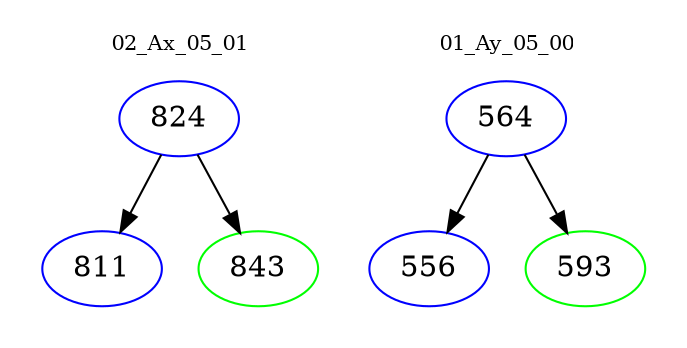 digraph{
subgraph cluster_0 {
color = white
label = "02_Ax_05_01";
fontsize=10;
T0_824 [label="824", color="blue"]
T0_824 -> T0_811 [color="black"]
T0_811 [label="811", color="blue"]
T0_824 -> T0_843 [color="black"]
T0_843 [label="843", color="green"]
}
subgraph cluster_1 {
color = white
label = "01_Ay_05_00";
fontsize=10;
T1_564 [label="564", color="blue"]
T1_564 -> T1_556 [color="black"]
T1_556 [label="556", color="blue"]
T1_564 -> T1_593 [color="black"]
T1_593 [label="593", color="green"]
}
}
